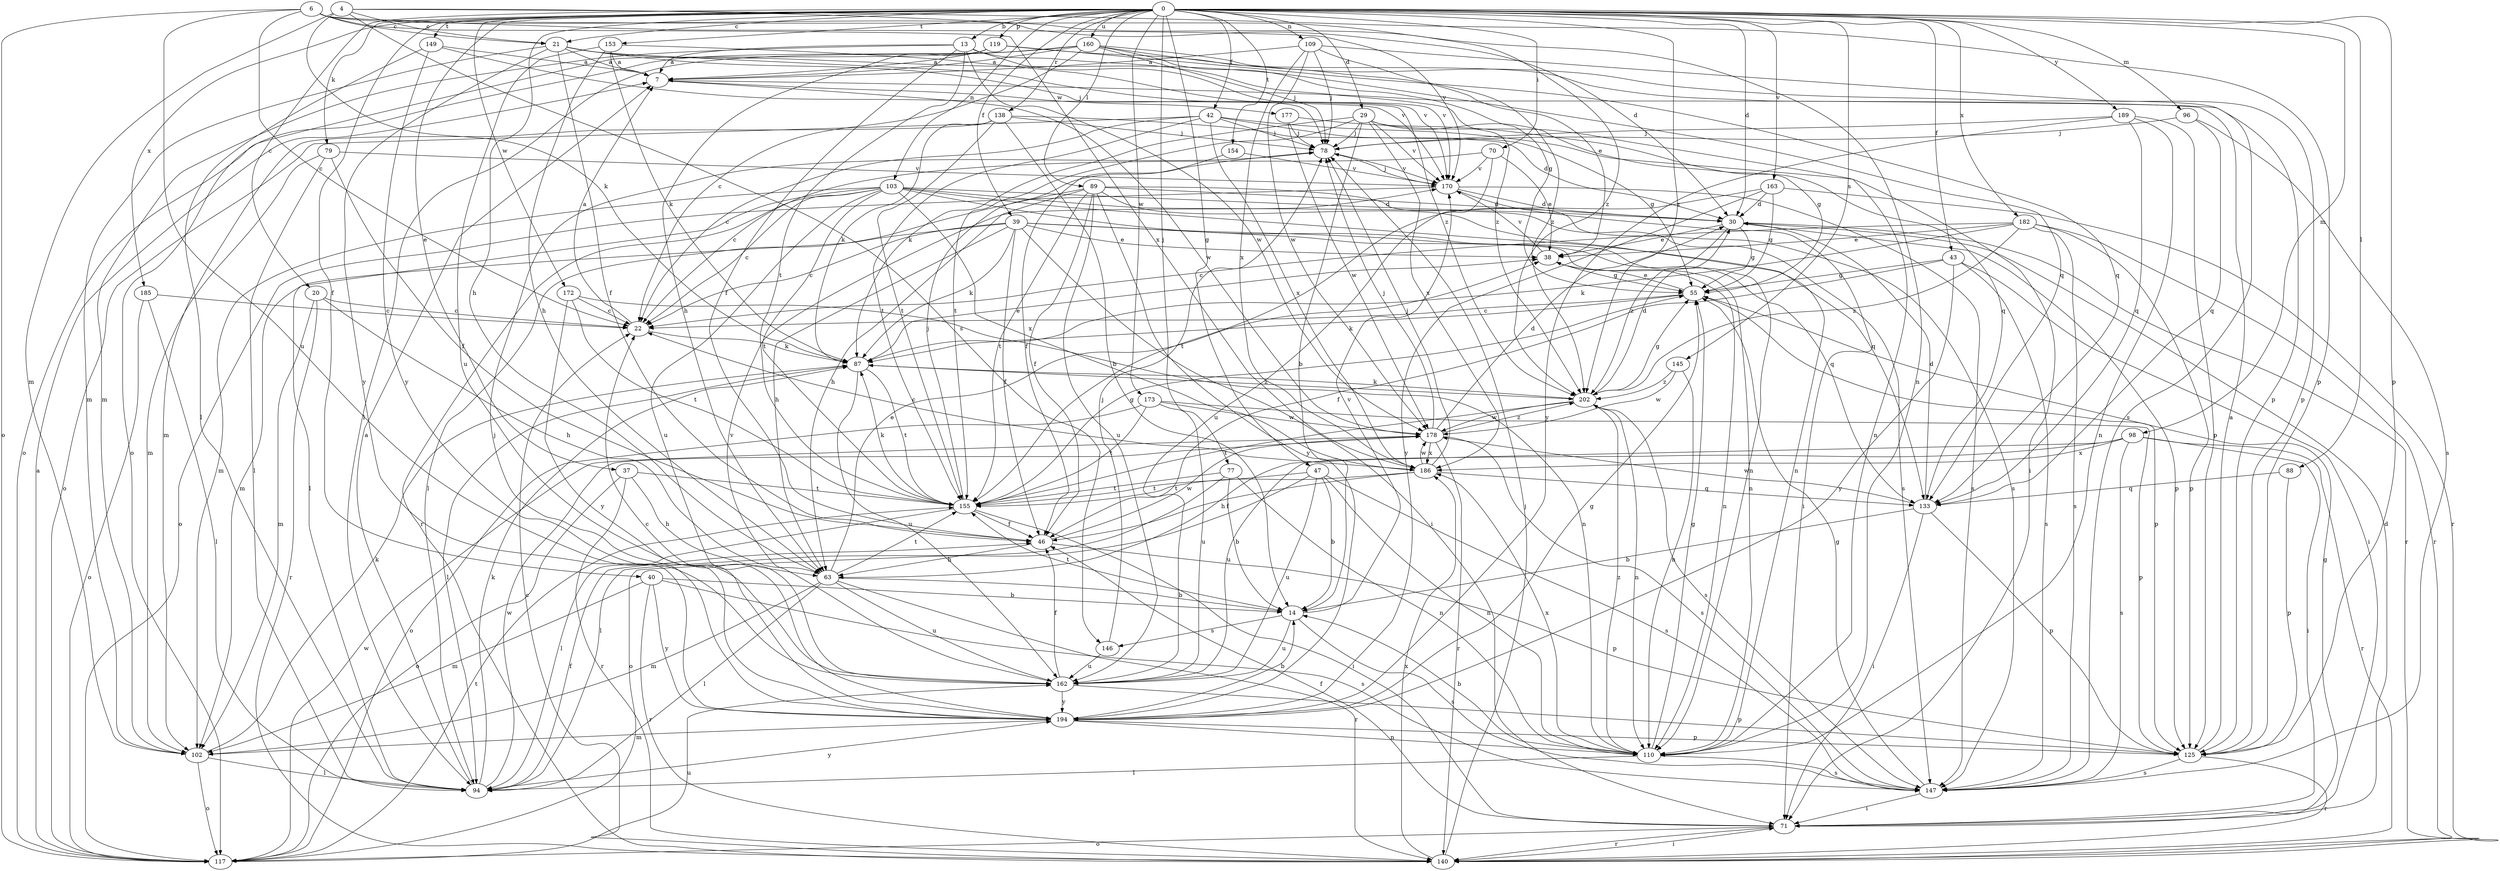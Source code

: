 strict digraph  {
0;
4;
6;
7;
13;
14;
20;
21;
22;
29;
30;
37;
38;
39;
40;
42;
43;
46;
47;
55;
63;
70;
71;
77;
78;
79;
87;
88;
89;
94;
96;
98;
102;
103;
109;
110;
117;
119;
125;
133;
138;
140;
145;
146;
147;
149;
153;
154;
155;
160;
162;
163;
170;
172;
173;
177;
178;
182;
185;
186;
189;
194;
202;
0 -> 13  [label=b];
0 -> 20  [label=c];
0 -> 21  [label=c];
0 -> 29  [label=d];
0 -> 30  [label=d];
0 -> 37  [label=e];
0 -> 39  [label=f];
0 -> 40  [label=f];
0 -> 42  [label=f];
0 -> 43  [label=f];
0 -> 47  [label=g];
0 -> 63  [label=h];
0 -> 70  [label=i];
0 -> 77  [label=j];
0 -> 79  [label=k];
0 -> 88  [label=l];
0 -> 89  [label=l];
0 -> 96  [label=m];
0 -> 98  [label=m];
0 -> 103  [label=n];
0 -> 109  [label=n];
0 -> 119  [label=p];
0 -> 125  [label=p];
0 -> 138  [label=r];
0 -> 145  [label=s];
0 -> 149  [label=t];
0 -> 153  [label=t];
0 -> 154  [label=t];
0 -> 160  [label=u];
0 -> 163  [label=v];
0 -> 172  [label=w];
0 -> 173  [label=w];
0 -> 182  [label=x];
0 -> 185  [label=x];
0 -> 189  [label=y];
0 -> 202  [label=z];
4 -> 21  [label=c];
4 -> 87  [label=k];
4 -> 102  [label=m];
4 -> 125  [label=p];
4 -> 146  [label=s];
4 -> 202  [label=z];
6 -> 21  [label=c];
6 -> 22  [label=c];
6 -> 30  [label=d];
6 -> 110  [label=n];
6 -> 117  [label=o];
6 -> 162  [label=u];
6 -> 170  [label=v];
6 -> 186  [label=x];
7 -> 177  [label=w];
7 -> 178  [label=w];
13 -> 7  [label=a];
13 -> 46  [label=f];
13 -> 102  [label=m];
13 -> 155  [label=t];
13 -> 170  [label=v];
13 -> 178  [label=w];
13 -> 202  [label=z];
14 -> 146  [label=s];
14 -> 147  [label=s];
14 -> 155  [label=t];
14 -> 162  [label=u];
14 -> 170  [label=v];
20 -> 22  [label=c];
20 -> 63  [label=h];
20 -> 102  [label=m];
20 -> 140  [label=r];
21 -> 7  [label=a];
21 -> 46  [label=f];
21 -> 78  [label=j];
21 -> 102  [label=m];
21 -> 133  [label=q];
21 -> 194  [label=y];
21 -> 202  [label=z];
22 -> 7  [label=a];
22 -> 87  [label=k];
29 -> 14  [label=b];
29 -> 55  [label=g];
29 -> 78  [label=j];
29 -> 87  [label=k];
29 -> 110  [label=n];
29 -> 155  [label=t];
29 -> 170  [label=v];
29 -> 186  [label=x];
30 -> 38  [label=e];
30 -> 55  [label=g];
30 -> 125  [label=p];
30 -> 140  [label=r];
30 -> 202  [label=z];
37 -> 63  [label=h];
37 -> 117  [label=o];
37 -> 140  [label=r];
37 -> 155  [label=t];
38 -> 55  [label=g];
38 -> 110  [label=n];
38 -> 170  [label=v];
39 -> 22  [label=c];
39 -> 38  [label=e];
39 -> 46  [label=f];
39 -> 63  [label=h];
39 -> 71  [label=i];
39 -> 87  [label=k];
39 -> 102  [label=m];
39 -> 110  [label=n];
39 -> 133  [label=q];
40 -> 14  [label=b];
40 -> 102  [label=m];
40 -> 140  [label=r];
40 -> 147  [label=s];
40 -> 194  [label=y];
42 -> 22  [label=c];
42 -> 55  [label=g];
42 -> 71  [label=i];
42 -> 78  [label=j];
42 -> 117  [label=o];
42 -> 155  [label=t];
42 -> 186  [label=x];
43 -> 46  [label=f];
43 -> 55  [label=g];
43 -> 71  [label=i];
43 -> 147  [label=s];
43 -> 194  [label=y];
46 -> 63  [label=h];
46 -> 125  [label=p];
46 -> 178  [label=w];
47 -> 14  [label=b];
47 -> 110  [label=n];
47 -> 117  [label=o];
47 -> 147  [label=s];
47 -> 155  [label=t];
47 -> 162  [label=u];
55 -> 22  [label=c];
55 -> 38  [label=e];
55 -> 87  [label=k];
55 -> 125  [label=p];
63 -> 14  [label=b];
63 -> 38  [label=e];
63 -> 94  [label=l];
63 -> 102  [label=m];
63 -> 140  [label=r];
63 -> 155  [label=t];
63 -> 162  [label=u];
70 -> 22  [label=c];
70 -> 38  [label=e];
70 -> 162  [label=u];
70 -> 170  [label=v];
71 -> 30  [label=d];
71 -> 46  [label=f];
71 -> 55  [label=g];
71 -> 117  [label=o];
71 -> 140  [label=r];
77 -> 14  [label=b];
77 -> 94  [label=l];
77 -> 110  [label=n];
77 -> 155  [label=t];
78 -> 170  [label=v];
79 -> 46  [label=f];
79 -> 94  [label=l];
79 -> 102  [label=m];
79 -> 170  [label=v];
87 -> 38  [label=e];
87 -> 94  [label=l];
87 -> 155  [label=t];
87 -> 162  [label=u];
87 -> 202  [label=z];
88 -> 125  [label=p];
88 -> 133  [label=q];
89 -> 30  [label=d];
89 -> 46  [label=f];
89 -> 63  [label=h];
89 -> 94  [label=l];
89 -> 110  [label=n];
89 -> 147  [label=s];
89 -> 155  [label=t];
89 -> 162  [label=u];
89 -> 194  [label=y];
94 -> 7  [label=a];
94 -> 46  [label=f];
94 -> 87  [label=k];
94 -> 178  [label=w];
94 -> 194  [label=y];
96 -> 78  [label=j];
96 -> 133  [label=q];
96 -> 147  [label=s];
98 -> 63  [label=h];
98 -> 71  [label=i];
98 -> 140  [label=r];
98 -> 147  [label=s];
98 -> 162  [label=u];
98 -> 186  [label=x];
102 -> 87  [label=k];
102 -> 94  [label=l];
102 -> 117  [label=o];
103 -> 22  [label=c];
103 -> 30  [label=d];
103 -> 94  [label=l];
103 -> 102  [label=m];
103 -> 110  [label=n];
103 -> 133  [label=q];
103 -> 140  [label=r];
103 -> 147  [label=s];
103 -> 155  [label=t];
103 -> 162  [label=u];
103 -> 186  [label=x];
109 -> 7  [label=a];
109 -> 78  [label=j];
109 -> 125  [label=p];
109 -> 178  [label=w];
109 -> 186  [label=x];
109 -> 202  [label=z];
110 -> 14  [label=b];
110 -> 55  [label=g];
110 -> 94  [label=l];
110 -> 147  [label=s];
110 -> 186  [label=x];
110 -> 202  [label=z];
117 -> 7  [label=a];
117 -> 155  [label=t];
117 -> 162  [label=u];
117 -> 178  [label=w];
119 -> 7  [label=a];
119 -> 63  [label=h];
119 -> 117  [label=o];
119 -> 125  [label=p];
119 -> 133  [label=q];
125 -> 7  [label=a];
125 -> 140  [label=r];
125 -> 147  [label=s];
133 -> 14  [label=b];
133 -> 30  [label=d];
133 -> 71  [label=i];
133 -> 125  [label=p];
133 -> 178  [label=w];
138 -> 14  [label=b];
138 -> 30  [label=d];
138 -> 78  [label=j];
138 -> 87  [label=k];
138 -> 102  [label=m];
138 -> 155  [label=t];
140 -> 22  [label=c];
140 -> 71  [label=i];
140 -> 78  [label=j];
140 -> 186  [label=x];
145 -> 110  [label=n];
145 -> 178  [label=w];
145 -> 202  [label=z];
146 -> 78  [label=j];
146 -> 162  [label=u];
147 -> 55  [label=g];
147 -> 71  [label=i];
149 -> 7  [label=a];
149 -> 94  [label=l];
149 -> 170  [label=v];
149 -> 194  [label=y];
153 -> 7  [label=a];
153 -> 63  [label=h];
153 -> 87  [label=k];
153 -> 162  [label=u];
153 -> 170  [label=v];
154 -> 46  [label=f];
154 -> 170  [label=v];
155 -> 46  [label=f];
155 -> 55  [label=g];
155 -> 71  [label=i];
155 -> 78  [label=j];
155 -> 87  [label=k];
155 -> 94  [label=l];
160 -> 7  [label=a];
160 -> 22  [label=c];
160 -> 38  [label=e];
160 -> 55  [label=g];
160 -> 78  [label=j];
160 -> 94  [label=l];
160 -> 117  [label=o];
160 -> 147  [label=s];
162 -> 46  [label=f];
162 -> 125  [label=p];
162 -> 170  [label=v];
162 -> 194  [label=y];
163 -> 30  [label=d];
163 -> 55  [label=g];
163 -> 140  [label=r];
163 -> 155  [label=t];
163 -> 194  [label=y];
170 -> 30  [label=d];
170 -> 71  [label=i];
170 -> 78  [label=j];
170 -> 117  [label=o];
170 -> 147  [label=s];
172 -> 22  [label=c];
172 -> 110  [label=n];
172 -> 155  [label=t];
172 -> 194  [label=y];
173 -> 117  [label=o];
173 -> 125  [label=p];
173 -> 155  [label=t];
173 -> 162  [label=u];
173 -> 178  [label=w];
177 -> 78  [label=j];
177 -> 133  [label=q];
177 -> 178  [label=w];
178 -> 30  [label=d];
178 -> 78  [label=j];
178 -> 140  [label=r];
178 -> 147  [label=s];
178 -> 186  [label=x];
178 -> 202  [label=z];
182 -> 22  [label=c];
182 -> 38  [label=e];
182 -> 87  [label=k];
182 -> 125  [label=p];
182 -> 140  [label=r];
182 -> 147  [label=s];
182 -> 202  [label=z];
185 -> 22  [label=c];
185 -> 94  [label=l];
185 -> 117  [label=o];
186 -> 22  [label=c];
186 -> 46  [label=f];
186 -> 78  [label=j];
186 -> 133  [label=q];
186 -> 155  [label=t];
186 -> 178  [label=w];
189 -> 78  [label=j];
189 -> 110  [label=n];
189 -> 125  [label=p];
189 -> 133  [label=q];
189 -> 194  [label=y];
194 -> 14  [label=b];
194 -> 22  [label=c];
194 -> 55  [label=g];
194 -> 78  [label=j];
194 -> 102  [label=m];
194 -> 110  [label=n];
194 -> 125  [label=p];
202 -> 30  [label=d];
202 -> 55  [label=g];
202 -> 87  [label=k];
202 -> 110  [label=n];
202 -> 147  [label=s];
202 -> 155  [label=t];
202 -> 178  [label=w];
}
